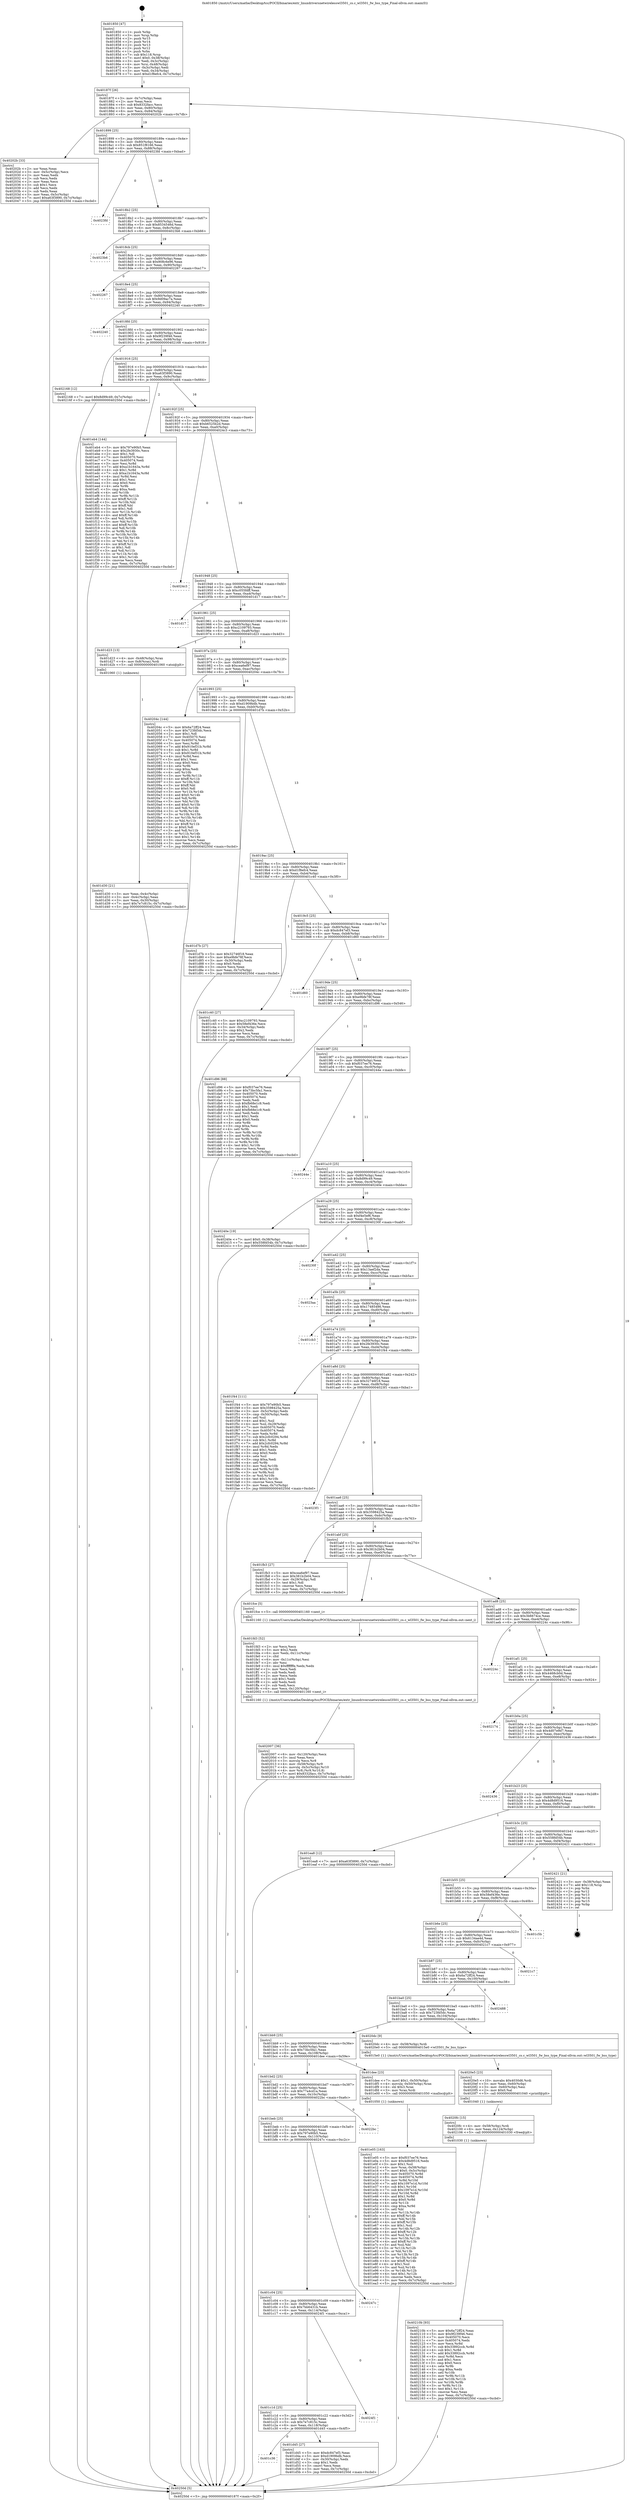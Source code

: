 digraph "0x401850" {
  label = "0x401850 (/mnt/c/Users/mathe/Desktop/tcc/POCII/binaries/extr_linuxdriversnetwirelesswl3501_cs.c_wl3501_fw_bss_type_Final-ollvm.out::main(0))"
  labelloc = "t"
  node[shape=record]

  Entry [label="",width=0.3,height=0.3,shape=circle,fillcolor=black,style=filled]
  "0x40187f" [label="{
     0x40187f [26]\l
     | [instrs]\l
     &nbsp;&nbsp;0x40187f \<+3\>: mov -0x7c(%rbp),%eax\l
     &nbsp;&nbsp;0x401882 \<+2\>: mov %eax,%ecx\l
     &nbsp;&nbsp;0x401884 \<+6\>: sub $0x8332facc,%ecx\l
     &nbsp;&nbsp;0x40188a \<+3\>: mov %eax,-0x80(%rbp)\l
     &nbsp;&nbsp;0x40188d \<+6\>: mov %ecx,-0x84(%rbp)\l
     &nbsp;&nbsp;0x401893 \<+6\>: je 000000000040202b \<main+0x7db\>\l
  }"]
  "0x40202b" [label="{
     0x40202b [33]\l
     | [instrs]\l
     &nbsp;&nbsp;0x40202b \<+2\>: xor %eax,%eax\l
     &nbsp;&nbsp;0x40202d \<+3\>: mov -0x5c(%rbp),%ecx\l
     &nbsp;&nbsp;0x402030 \<+2\>: mov %eax,%edx\l
     &nbsp;&nbsp;0x402032 \<+2\>: sub %ecx,%edx\l
     &nbsp;&nbsp;0x402034 \<+2\>: mov %eax,%ecx\l
     &nbsp;&nbsp;0x402036 \<+3\>: sub $0x1,%ecx\l
     &nbsp;&nbsp;0x402039 \<+2\>: add %ecx,%edx\l
     &nbsp;&nbsp;0x40203b \<+2\>: sub %edx,%eax\l
     &nbsp;&nbsp;0x40203d \<+3\>: mov %eax,-0x5c(%rbp)\l
     &nbsp;&nbsp;0x402040 \<+7\>: movl $0xa63f3890,-0x7c(%rbp)\l
     &nbsp;&nbsp;0x402047 \<+5\>: jmp 000000000040250d \<main+0xcbd\>\l
  }"]
  "0x401899" [label="{
     0x401899 [25]\l
     | [instrs]\l
     &nbsp;&nbsp;0x401899 \<+5\>: jmp 000000000040189e \<main+0x4e\>\l
     &nbsp;&nbsp;0x40189e \<+3\>: mov -0x80(%rbp),%eax\l
     &nbsp;&nbsp;0x4018a1 \<+5\>: sub $0x851f8166,%eax\l
     &nbsp;&nbsp;0x4018a6 \<+6\>: mov %eax,-0x88(%rbp)\l
     &nbsp;&nbsp;0x4018ac \<+6\>: je 00000000004023fd \<main+0xbad\>\l
  }"]
  Exit [label="",width=0.3,height=0.3,shape=circle,fillcolor=black,style=filled,peripheries=2]
  "0x4023fd" [label="{
     0x4023fd\l
  }", style=dashed]
  "0x4018b2" [label="{
     0x4018b2 [25]\l
     | [instrs]\l
     &nbsp;&nbsp;0x4018b2 \<+5\>: jmp 00000000004018b7 \<main+0x67\>\l
     &nbsp;&nbsp;0x4018b7 \<+3\>: mov -0x80(%rbp),%eax\l
     &nbsp;&nbsp;0x4018ba \<+5\>: sub $0x8534546d,%eax\l
     &nbsp;&nbsp;0x4018bf \<+6\>: mov %eax,-0x8c(%rbp)\l
     &nbsp;&nbsp;0x4018c5 \<+6\>: je 00000000004023b6 \<main+0xb66\>\l
  }"]
  "0x40210b" [label="{
     0x40210b [93]\l
     | [instrs]\l
     &nbsp;&nbsp;0x40210b \<+5\>: mov $0x6a72ff24,%eax\l
     &nbsp;&nbsp;0x402110 \<+5\>: mov $0x9f239f46,%esi\l
     &nbsp;&nbsp;0x402115 \<+7\>: mov 0x405070,%ecx\l
     &nbsp;&nbsp;0x40211c \<+7\>: mov 0x405074,%edx\l
     &nbsp;&nbsp;0x402123 \<+3\>: mov %ecx,%r8d\l
     &nbsp;&nbsp;0x402126 \<+7\>: sub $0x33892ccb,%r8d\l
     &nbsp;&nbsp;0x40212d \<+4\>: sub $0x1,%r8d\l
     &nbsp;&nbsp;0x402131 \<+7\>: add $0x33892ccb,%r8d\l
     &nbsp;&nbsp;0x402138 \<+4\>: imul %r8d,%ecx\l
     &nbsp;&nbsp;0x40213c \<+3\>: and $0x1,%ecx\l
     &nbsp;&nbsp;0x40213f \<+3\>: cmp $0x0,%ecx\l
     &nbsp;&nbsp;0x402142 \<+4\>: sete %r9b\l
     &nbsp;&nbsp;0x402146 \<+3\>: cmp $0xa,%edx\l
     &nbsp;&nbsp;0x402149 \<+4\>: setl %r10b\l
     &nbsp;&nbsp;0x40214d \<+3\>: mov %r9b,%r11b\l
     &nbsp;&nbsp;0x402150 \<+3\>: and %r10b,%r11b\l
     &nbsp;&nbsp;0x402153 \<+3\>: xor %r10b,%r9b\l
     &nbsp;&nbsp;0x402156 \<+3\>: or %r9b,%r11b\l
     &nbsp;&nbsp;0x402159 \<+4\>: test $0x1,%r11b\l
     &nbsp;&nbsp;0x40215d \<+3\>: cmovne %esi,%eax\l
     &nbsp;&nbsp;0x402160 \<+3\>: mov %eax,-0x7c(%rbp)\l
     &nbsp;&nbsp;0x402163 \<+5\>: jmp 000000000040250d \<main+0xcbd\>\l
  }"]
  "0x4023b6" [label="{
     0x4023b6\l
  }", style=dashed]
  "0x4018cb" [label="{
     0x4018cb [25]\l
     | [instrs]\l
     &nbsp;&nbsp;0x4018cb \<+5\>: jmp 00000000004018d0 \<main+0x80\>\l
     &nbsp;&nbsp;0x4018d0 \<+3\>: mov -0x80(%rbp),%eax\l
     &nbsp;&nbsp;0x4018d3 \<+5\>: sub $0x908c6e96,%eax\l
     &nbsp;&nbsp;0x4018d8 \<+6\>: mov %eax,-0x90(%rbp)\l
     &nbsp;&nbsp;0x4018de \<+6\>: je 0000000000402267 \<main+0xa17\>\l
  }"]
  "0x4020fc" [label="{
     0x4020fc [15]\l
     | [instrs]\l
     &nbsp;&nbsp;0x4020fc \<+4\>: mov -0x58(%rbp),%rdi\l
     &nbsp;&nbsp;0x402100 \<+6\>: mov %eax,-0x124(%rbp)\l
     &nbsp;&nbsp;0x402106 \<+5\>: call 0000000000401030 \<free@plt\>\l
     | [calls]\l
     &nbsp;&nbsp;0x401030 \{1\} (unknown)\l
  }"]
  "0x402267" [label="{
     0x402267\l
  }", style=dashed]
  "0x4018e4" [label="{
     0x4018e4 [25]\l
     | [instrs]\l
     &nbsp;&nbsp;0x4018e4 \<+5\>: jmp 00000000004018e9 \<main+0x99\>\l
     &nbsp;&nbsp;0x4018e9 \<+3\>: mov -0x80(%rbp),%eax\l
     &nbsp;&nbsp;0x4018ec \<+5\>: sub $0x9d09ac7a,%eax\l
     &nbsp;&nbsp;0x4018f1 \<+6\>: mov %eax,-0x94(%rbp)\l
     &nbsp;&nbsp;0x4018f7 \<+6\>: je 0000000000402240 \<main+0x9f0\>\l
  }"]
  "0x4020e5" [label="{
     0x4020e5 [23]\l
     | [instrs]\l
     &nbsp;&nbsp;0x4020e5 \<+10\>: movabs $0x4030d6,%rdi\l
     &nbsp;&nbsp;0x4020ef \<+3\>: mov %eax,-0x60(%rbp)\l
     &nbsp;&nbsp;0x4020f2 \<+3\>: mov -0x60(%rbp),%esi\l
     &nbsp;&nbsp;0x4020f5 \<+2\>: mov $0x0,%al\l
     &nbsp;&nbsp;0x4020f7 \<+5\>: call 0000000000401040 \<printf@plt\>\l
     | [calls]\l
     &nbsp;&nbsp;0x401040 \{1\} (unknown)\l
  }"]
  "0x402240" [label="{
     0x402240\l
  }", style=dashed]
  "0x4018fd" [label="{
     0x4018fd [25]\l
     | [instrs]\l
     &nbsp;&nbsp;0x4018fd \<+5\>: jmp 0000000000401902 \<main+0xb2\>\l
     &nbsp;&nbsp;0x401902 \<+3\>: mov -0x80(%rbp),%eax\l
     &nbsp;&nbsp;0x401905 \<+5\>: sub $0x9f239f46,%eax\l
     &nbsp;&nbsp;0x40190a \<+6\>: mov %eax,-0x98(%rbp)\l
     &nbsp;&nbsp;0x401910 \<+6\>: je 0000000000402168 \<main+0x918\>\l
  }"]
  "0x402007" [label="{
     0x402007 [36]\l
     | [instrs]\l
     &nbsp;&nbsp;0x402007 \<+6\>: mov -0x120(%rbp),%ecx\l
     &nbsp;&nbsp;0x40200d \<+3\>: imul %eax,%ecx\l
     &nbsp;&nbsp;0x402010 \<+3\>: movslq %ecx,%r8\l
     &nbsp;&nbsp;0x402013 \<+4\>: mov -0x58(%rbp),%r9\l
     &nbsp;&nbsp;0x402017 \<+4\>: movslq -0x5c(%rbp),%r10\l
     &nbsp;&nbsp;0x40201b \<+4\>: mov %r8,(%r9,%r10,8)\l
     &nbsp;&nbsp;0x40201f \<+7\>: movl $0x8332facc,-0x7c(%rbp)\l
     &nbsp;&nbsp;0x402026 \<+5\>: jmp 000000000040250d \<main+0xcbd\>\l
  }"]
  "0x402168" [label="{
     0x402168 [12]\l
     | [instrs]\l
     &nbsp;&nbsp;0x402168 \<+7\>: movl $0x8d99c49,-0x7c(%rbp)\l
     &nbsp;&nbsp;0x40216f \<+5\>: jmp 000000000040250d \<main+0xcbd\>\l
  }"]
  "0x401916" [label="{
     0x401916 [25]\l
     | [instrs]\l
     &nbsp;&nbsp;0x401916 \<+5\>: jmp 000000000040191b \<main+0xcb\>\l
     &nbsp;&nbsp;0x40191b \<+3\>: mov -0x80(%rbp),%eax\l
     &nbsp;&nbsp;0x40191e \<+5\>: sub $0xa63f3890,%eax\l
     &nbsp;&nbsp;0x401923 \<+6\>: mov %eax,-0x9c(%rbp)\l
     &nbsp;&nbsp;0x401929 \<+6\>: je 0000000000401eb4 \<main+0x664\>\l
  }"]
  "0x401fd3" [label="{
     0x401fd3 [52]\l
     | [instrs]\l
     &nbsp;&nbsp;0x401fd3 \<+2\>: xor %ecx,%ecx\l
     &nbsp;&nbsp;0x401fd5 \<+5\>: mov $0x2,%edx\l
     &nbsp;&nbsp;0x401fda \<+6\>: mov %edx,-0x11c(%rbp)\l
     &nbsp;&nbsp;0x401fe0 \<+1\>: cltd\l
     &nbsp;&nbsp;0x401fe1 \<+6\>: mov -0x11c(%rbp),%esi\l
     &nbsp;&nbsp;0x401fe7 \<+2\>: idiv %esi\l
     &nbsp;&nbsp;0x401fe9 \<+6\>: imul $0xfffffffe,%edx,%edx\l
     &nbsp;&nbsp;0x401fef \<+2\>: mov %ecx,%edi\l
     &nbsp;&nbsp;0x401ff1 \<+2\>: sub %edx,%edi\l
     &nbsp;&nbsp;0x401ff3 \<+2\>: mov %ecx,%edx\l
     &nbsp;&nbsp;0x401ff5 \<+3\>: sub $0x1,%edx\l
     &nbsp;&nbsp;0x401ff8 \<+2\>: add %edx,%edi\l
     &nbsp;&nbsp;0x401ffa \<+2\>: sub %edi,%ecx\l
     &nbsp;&nbsp;0x401ffc \<+6\>: mov %ecx,-0x120(%rbp)\l
     &nbsp;&nbsp;0x402002 \<+5\>: call 0000000000401160 \<next_i\>\l
     | [calls]\l
     &nbsp;&nbsp;0x401160 \{1\} (/mnt/c/Users/mathe/Desktop/tcc/POCII/binaries/extr_linuxdriversnetwirelesswl3501_cs.c_wl3501_fw_bss_type_Final-ollvm.out::next_i)\l
  }"]
  "0x401eb4" [label="{
     0x401eb4 [144]\l
     | [instrs]\l
     &nbsp;&nbsp;0x401eb4 \<+5\>: mov $0x797e90b5,%eax\l
     &nbsp;&nbsp;0x401eb9 \<+5\>: mov $0x2fe3930c,%ecx\l
     &nbsp;&nbsp;0x401ebe \<+2\>: mov $0x1,%dl\l
     &nbsp;&nbsp;0x401ec0 \<+7\>: mov 0x405070,%esi\l
     &nbsp;&nbsp;0x401ec7 \<+7\>: mov 0x405074,%edi\l
     &nbsp;&nbsp;0x401ece \<+3\>: mov %esi,%r8d\l
     &nbsp;&nbsp;0x401ed1 \<+7\>: add $0xa1b1643a,%r8d\l
     &nbsp;&nbsp;0x401ed8 \<+4\>: sub $0x1,%r8d\l
     &nbsp;&nbsp;0x401edc \<+7\>: sub $0xa1b1643a,%r8d\l
     &nbsp;&nbsp;0x401ee3 \<+4\>: imul %r8d,%esi\l
     &nbsp;&nbsp;0x401ee7 \<+3\>: and $0x1,%esi\l
     &nbsp;&nbsp;0x401eea \<+3\>: cmp $0x0,%esi\l
     &nbsp;&nbsp;0x401eed \<+4\>: sete %r9b\l
     &nbsp;&nbsp;0x401ef1 \<+3\>: cmp $0xa,%edi\l
     &nbsp;&nbsp;0x401ef4 \<+4\>: setl %r10b\l
     &nbsp;&nbsp;0x401ef8 \<+3\>: mov %r9b,%r11b\l
     &nbsp;&nbsp;0x401efb \<+4\>: xor $0xff,%r11b\l
     &nbsp;&nbsp;0x401eff \<+3\>: mov %r10b,%bl\l
     &nbsp;&nbsp;0x401f02 \<+3\>: xor $0xff,%bl\l
     &nbsp;&nbsp;0x401f05 \<+3\>: xor $0x1,%dl\l
     &nbsp;&nbsp;0x401f08 \<+3\>: mov %r11b,%r14b\l
     &nbsp;&nbsp;0x401f0b \<+4\>: and $0xff,%r14b\l
     &nbsp;&nbsp;0x401f0f \<+3\>: and %dl,%r9b\l
     &nbsp;&nbsp;0x401f12 \<+3\>: mov %bl,%r15b\l
     &nbsp;&nbsp;0x401f15 \<+4\>: and $0xff,%r15b\l
     &nbsp;&nbsp;0x401f19 \<+3\>: and %dl,%r10b\l
     &nbsp;&nbsp;0x401f1c \<+3\>: or %r9b,%r14b\l
     &nbsp;&nbsp;0x401f1f \<+3\>: or %r10b,%r15b\l
     &nbsp;&nbsp;0x401f22 \<+3\>: xor %r15b,%r14b\l
     &nbsp;&nbsp;0x401f25 \<+3\>: or %bl,%r11b\l
     &nbsp;&nbsp;0x401f28 \<+4\>: xor $0xff,%r11b\l
     &nbsp;&nbsp;0x401f2c \<+3\>: or $0x1,%dl\l
     &nbsp;&nbsp;0x401f2f \<+3\>: and %dl,%r11b\l
     &nbsp;&nbsp;0x401f32 \<+3\>: or %r11b,%r14b\l
     &nbsp;&nbsp;0x401f35 \<+4\>: test $0x1,%r14b\l
     &nbsp;&nbsp;0x401f39 \<+3\>: cmovne %ecx,%eax\l
     &nbsp;&nbsp;0x401f3c \<+3\>: mov %eax,-0x7c(%rbp)\l
     &nbsp;&nbsp;0x401f3f \<+5\>: jmp 000000000040250d \<main+0xcbd\>\l
  }"]
  "0x40192f" [label="{
     0x40192f [25]\l
     | [instrs]\l
     &nbsp;&nbsp;0x40192f \<+5\>: jmp 0000000000401934 \<main+0xe4\>\l
     &nbsp;&nbsp;0x401934 \<+3\>: mov -0x80(%rbp),%eax\l
     &nbsp;&nbsp;0x401937 \<+5\>: sub $0xb6525b2d,%eax\l
     &nbsp;&nbsp;0x40193c \<+6\>: mov %eax,-0xa0(%rbp)\l
     &nbsp;&nbsp;0x401942 \<+6\>: je 00000000004024c3 \<main+0xc73\>\l
  }"]
  "0x401e05" [label="{
     0x401e05 [163]\l
     | [instrs]\l
     &nbsp;&nbsp;0x401e05 \<+5\>: mov $0xf037ee76,%ecx\l
     &nbsp;&nbsp;0x401e0a \<+5\>: mov $0x4d8d9516,%edx\l
     &nbsp;&nbsp;0x401e0f \<+3\>: mov $0x1,%sil\l
     &nbsp;&nbsp;0x401e12 \<+4\>: mov %rax,-0x58(%rbp)\l
     &nbsp;&nbsp;0x401e16 \<+7\>: movl $0x0,-0x5c(%rbp)\l
     &nbsp;&nbsp;0x401e1d \<+8\>: mov 0x405070,%r8d\l
     &nbsp;&nbsp;0x401e25 \<+8\>: mov 0x405074,%r9d\l
     &nbsp;&nbsp;0x401e2d \<+3\>: mov %r8d,%r10d\l
     &nbsp;&nbsp;0x401e30 \<+7\>: add $0x1097e1d,%r10d\l
     &nbsp;&nbsp;0x401e37 \<+4\>: sub $0x1,%r10d\l
     &nbsp;&nbsp;0x401e3b \<+7\>: sub $0x1097e1d,%r10d\l
     &nbsp;&nbsp;0x401e42 \<+4\>: imul %r10d,%r8d\l
     &nbsp;&nbsp;0x401e46 \<+4\>: and $0x1,%r8d\l
     &nbsp;&nbsp;0x401e4a \<+4\>: cmp $0x0,%r8d\l
     &nbsp;&nbsp;0x401e4e \<+4\>: sete %r11b\l
     &nbsp;&nbsp;0x401e52 \<+4\>: cmp $0xa,%r9d\l
     &nbsp;&nbsp;0x401e56 \<+3\>: setl %bl\l
     &nbsp;&nbsp;0x401e59 \<+3\>: mov %r11b,%r14b\l
     &nbsp;&nbsp;0x401e5c \<+4\>: xor $0xff,%r14b\l
     &nbsp;&nbsp;0x401e60 \<+3\>: mov %bl,%r15b\l
     &nbsp;&nbsp;0x401e63 \<+4\>: xor $0xff,%r15b\l
     &nbsp;&nbsp;0x401e67 \<+4\>: xor $0x1,%sil\l
     &nbsp;&nbsp;0x401e6b \<+3\>: mov %r14b,%r12b\l
     &nbsp;&nbsp;0x401e6e \<+4\>: and $0xff,%r12b\l
     &nbsp;&nbsp;0x401e72 \<+3\>: and %sil,%r11b\l
     &nbsp;&nbsp;0x401e75 \<+3\>: mov %r15b,%r13b\l
     &nbsp;&nbsp;0x401e78 \<+4\>: and $0xff,%r13b\l
     &nbsp;&nbsp;0x401e7c \<+3\>: and %sil,%bl\l
     &nbsp;&nbsp;0x401e7f \<+3\>: or %r11b,%r12b\l
     &nbsp;&nbsp;0x401e82 \<+3\>: or %bl,%r13b\l
     &nbsp;&nbsp;0x401e85 \<+3\>: xor %r13b,%r12b\l
     &nbsp;&nbsp;0x401e88 \<+3\>: or %r15b,%r14b\l
     &nbsp;&nbsp;0x401e8b \<+4\>: xor $0xff,%r14b\l
     &nbsp;&nbsp;0x401e8f \<+4\>: or $0x1,%sil\l
     &nbsp;&nbsp;0x401e93 \<+3\>: and %sil,%r14b\l
     &nbsp;&nbsp;0x401e96 \<+3\>: or %r14b,%r12b\l
     &nbsp;&nbsp;0x401e99 \<+4\>: test $0x1,%r12b\l
     &nbsp;&nbsp;0x401e9d \<+3\>: cmovne %edx,%ecx\l
     &nbsp;&nbsp;0x401ea0 \<+3\>: mov %ecx,-0x7c(%rbp)\l
     &nbsp;&nbsp;0x401ea3 \<+5\>: jmp 000000000040250d \<main+0xcbd\>\l
  }"]
  "0x4024c3" [label="{
     0x4024c3\l
  }", style=dashed]
  "0x401948" [label="{
     0x401948 [25]\l
     | [instrs]\l
     &nbsp;&nbsp;0x401948 \<+5\>: jmp 000000000040194d \<main+0xfd\>\l
     &nbsp;&nbsp;0x40194d \<+3\>: mov -0x80(%rbp),%eax\l
     &nbsp;&nbsp;0x401950 \<+5\>: sub $0xc055fdff,%eax\l
     &nbsp;&nbsp;0x401955 \<+6\>: mov %eax,-0xa4(%rbp)\l
     &nbsp;&nbsp;0x40195b \<+6\>: je 0000000000401d17 \<main+0x4c7\>\l
  }"]
  "0x401c36" [label="{
     0x401c36\l
  }", style=dashed]
  "0x401d17" [label="{
     0x401d17\l
  }", style=dashed]
  "0x401961" [label="{
     0x401961 [25]\l
     | [instrs]\l
     &nbsp;&nbsp;0x401961 \<+5\>: jmp 0000000000401966 \<main+0x116\>\l
     &nbsp;&nbsp;0x401966 \<+3\>: mov -0x80(%rbp),%eax\l
     &nbsp;&nbsp;0x401969 \<+5\>: sub $0xc2109793,%eax\l
     &nbsp;&nbsp;0x40196e \<+6\>: mov %eax,-0xa8(%rbp)\l
     &nbsp;&nbsp;0x401974 \<+6\>: je 0000000000401d23 \<main+0x4d3\>\l
  }"]
  "0x401d45" [label="{
     0x401d45 [27]\l
     | [instrs]\l
     &nbsp;&nbsp;0x401d45 \<+5\>: mov $0xdc847ef3,%eax\l
     &nbsp;&nbsp;0x401d4a \<+5\>: mov $0xd1909bdb,%ecx\l
     &nbsp;&nbsp;0x401d4f \<+3\>: mov -0x30(%rbp),%edx\l
     &nbsp;&nbsp;0x401d52 \<+3\>: cmp $0x1,%edx\l
     &nbsp;&nbsp;0x401d55 \<+3\>: cmovl %ecx,%eax\l
     &nbsp;&nbsp;0x401d58 \<+3\>: mov %eax,-0x7c(%rbp)\l
     &nbsp;&nbsp;0x401d5b \<+5\>: jmp 000000000040250d \<main+0xcbd\>\l
  }"]
  "0x401d23" [label="{
     0x401d23 [13]\l
     | [instrs]\l
     &nbsp;&nbsp;0x401d23 \<+4\>: mov -0x48(%rbp),%rax\l
     &nbsp;&nbsp;0x401d27 \<+4\>: mov 0x8(%rax),%rdi\l
     &nbsp;&nbsp;0x401d2b \<+5\>: call 0000000000401060 \<atoi@plt\>\l
     | [calls]\l
     &nbsp;&nbsp;0x401060 \{1\} (unknown)\l
  }"]
  "0x40197a" [label="{
     0x40197a [25]\l
     | [instrs]\l
     &nbsp;&nbsp;0x40197a \<+5\>: jmp 000000000040197f \<main+0x12f\>\l
     &nbsp;&nbsp;0x40197f \<+3\>: mov -0x80(%rbp),%eax\l
     &nbsp;&nbsp;0x401982 \<+5\>: sub $0xcea6ef97,%eax\l
     &nbsp;&nbsp;0x401987 \<+6\>: mov %eax,-0xac(%rbp)\l
     &nbsp;&nbsp;0x40198d \<+6\>: je 000000000040204c \<main+0x7fc\>\l
  }"]
  "0x401c1d" [label="{
     0x401c1d [25]\l
     | [instrs]\l
     &nbsp;&nbsp;0x401c1d \<+5\>: jmp 0000000000401c22 \<main+0x3d2\>\l
     &nbsp;&nbsp;0x401c22 \<+3\>: mov -0x80(%rbp),%eax\l
     &nbsp;&nbsp;0x401c25 \<+5\>: sub $0x7e7c815c,%eax\l
     &nbsp;&nbsp;0x401c2a \<+6\>: mov %eax,-0x118(%rbp)\l
     &nbsp;&nbsp;0x401c30 \<+6\>: je 0000000000401d45 \<main+0x4f5\>\l
  }"]
  "0x40204c" [label="{
     0x40204c [144]\l
     | [instrs]\l
     &nbsp;&nbsp;0x40204c \<+5\>: mov $0x6a72ff24,%eax\l
     &nbsp;&nbsp;0x402051 \<+5\>: mov $0x723fd5dc,%ecx\l
     &nbsp;&nbsp;0x402056 \<+2\>: mov $0x1,%dl\l
     &nbsp;&nbsp;0x402058 \<+7\>: mov 0x405070,%esi\l
     &nbsp;&nbsp;0x40205f \<+7\>: mov 0x405074,%edi\l
     &nbsp;&nbsp;0x402066 \<+3\>: mov %esi,%r8d\l
     &nbsp;&nbsp;0x402069 \<+7\>: add $0x910ef31b,%r8d\l
     &nbsp;&nbsp;0x402070 \<+4\>: sub $0x1,%r8d\l
     &nbsp;&nbsp;0x402074 \<+7\>: sub $0x910ef31b,%r8d\l
     &nbsp;&nbsp;0x40207b \<+4\>: imul %r8d,%esi\l
     &nbsp;&nbsp;0x40207f \<+3\>: and $0x1,%esi\l
     &nbsp;&nbsp;0x402082 \<+3\>: cmp $0x0,%esi\l
     &nbsp;&nbsp;0x402085 \<+4\>: sete %r9b\l
     &nbsp;&nbsp;0x402089 \<+3\>: cmp $0xa,%edi\l
     &nbsp;&nbsp;0x40208c \<+4\>: setl %r10b\l
     &nbsp;&nbsp;0x402090 \<+3\>: mov %r9b,%r11b\l
     &nbsp;&nbsp;0x402093 \<+4\>: xor $0xff,%r11b\l
     &nbsp;&nbsp;0x402097 \<+3\>: mov %r10b,%bl\l
     &nbsp;&nbsp;0x40209a \<+3\>: xor $0xff,%bl\l
     &nbsp;&nbsp;0x40209d \<+3\>: xor $0x0,%dl\l
     &nbsp;&nbsp;0x4020a0 \<+3\>: mov %r11b,%r14b\l
     &nbsp;&nbsp;0x4020a3 \<+4\>: and $0x0,%r14b\l
     &nbsp;&nbsp;0x4020a7 \<+3\>: and %dl,%r9b\l
     &nbsp;&nbsp;0x4020aa \<+3\>: mov %bl,%r15b\l
     &nbsp;&nbsp;0x4020ad \<+4\>: and $0x0,%r15b\l
     &nbsp;&nbsp;0x4020b1 \<+3\>: and %dl,%r10b\l
     &nbsp;&nbsp;0x4020b4 \<+3\>: or %r9b,%r14b\l
     &nbsp;&nbsp;0x4020b7 \<+3\>: or %r10b,%r15b\l
     &nbsp;&nbsp;0x4020ba \<+3\>: xor %r15b,%r14b\l
     &nbsp;&nbsp;0x4020bd \<+3\>: or %bl,%r11b\l
     &nbsp;&nbsp;0x4020c0 \<+4\>: xor $0xff,%r11b\l
     &nbsp;&nbsp;0x4020c4 \<+3\>: or $0x0,%dl\l
     &nbsp;&nbsp;0x4020c7 \<+3\>: and %dl,%r11b\l
     &nbsp;&nbsp;0x4020ca \<+3\>: or %r11b,%r14b\l
     &nbsp;&nbsp;0x4020cd \<+4\>: test $0x1,%r14b\l
     &nbsp;&nbsp;0x4020d1 \<+3\>: cmovne %ecx,%eax\l
     &nbsp;&nbsp;0x4020d4 \<+3\>: mov %eax,-0x7c(%rbp)\l
     &nbsp;&nbsp;0x4020d7 \<+5\>: jmp 000000000040250d \<main+0xcbd\>\l
  }"]
  "0x401993" [label="{
     0x401993 [25]\l
     | [instrs]\l
     &nbsp;&nbsp;0x401993 \<+5\>: jmp 0000000000401998 \<main+0x148\>\l
     &nbsp;&nbsp;0x401998 \<+3\>: mov -0x80(%rbp),%eax\l
     &nbsp;&nbsp;0x40199b \<+5\>: sub $0xd1909bdb,%eax\l
     &nbsp;&nbsp;0x4019a0 \<+6\>: mov %eax,-0xb0(%rbp)\l
     &nbsp;&nbsp;0x4019a6 \<+6\>: je 0000000000401d7b \<main+0x52b\>\l
  }"]
  "0x4024f1" [label="{
     0x4024f1\l
  }", style=dashed]
  "0x401d7b" [label="{
     0x401d7b [27]\l
     | [instrs]\l
     &nbsp;&nbsp;0x401d7b \<+5\>: mov $0x32746f18,%eax\l
     &nbsp;&nbsp;0x401d80 \<+5\>: mov $0xe9bfe78f,%ecx\l
     &nbsp;&nbsp;0x401d85 \<+3\>: mov -0x30(%rbp),%edx\l
     &nbsp;&nbsp;0x401d88 \<+3\>: cmp $0x0,%edx\l
     &nbsp;&nbsp;0x401d8b \<+3\>: cmove %ecx,%eax\l
     &nbsp;&nbsp;0x401d8e \<+3\>: mov %eax,-0x7c(%rbp)\l
     &nbsp;&nbsp;0x401d91 \<+5\>: jmp 000000000040250d \<main+0xcbd\>\l
  }"]
  "0x4019ac" [label="{
     0x4019ac [25]\l
     | [instrs]\l
     &nbsp;&nbsp;0x4019ac \<+5\>: jmp 00000000004019b1 \<main+0x161\>\l
     &nbsp;&nbsp;0x4019b1 \<+3\>: mov -0x80(%rbp),%eax\l
     &nbsp;&nbsp;0x4019b4 \<+5\>: sub $0xd1f8efc4,%eax\l
     &nbsp;&nbsp;0x4019b9 \<+6\>: mov %eax,-0xb4(%rbp)\l
     &nbsp;&nbsp;0x4019bf \<+6\>: je 0000000000401c40 \<main+0x3f0\>\l
  }"]
  "0x401c04" [label="{
     0x401c04 [25]\l
     | [instrs]\l
     &nbsp;&nbsp;0x401c04 \<+5\>: jmp 0000000000401c09 \<main+0x3b9\>\l
     &nbsp;&nbsp;0x401c09 \<+3\>: mov -0x80(%rbp),%eax\l
     &nbsp;&nbsp;0x401c0c \<+5\>: sub $0x7bb6431b,%eax\l
     &nbsp;&nbsp;0x401c11 \<+6\>: mov %eax,-0x114(%rbp)\l
     &nbsp;&nbsp;0x401c17 \<+6\>: je 00000000004024f1 \<main+0xca1\>\l
  }"]
  "0x401c40" [label="{
     0x401c40 [27]\l
     | [instrs]\l
     &nbsp;&nbsp;0x401c40 \<+5\>: mov $0xc2109793,%eax\l
     &nbsp;&nbsp;0x401c45 \<+5\>: mov $0x58ef436e,%ecx\l
     &nbsp;&nbsp;0x401c4a \<+3\>: mov -0x34(%rbp),%edx\l
     &nbsp;&nbsp;0x401c4d \<+3\>: cmp $0x2,%edx\l
     &nbsp;&nbsp;0x401c50 \<+3\>: cmovne %ecx,%eax\l
     &nbsp;&nbsp;0x401c53 \<+3\>: mov %eax,-0x7c(%rbp)\l
     &nbsp;&nbsp;0x401c56 \<+5\>: jmp 000000000040250d \<main+0xcbd\>\l
  }"]
  "0x4019c5" [label="{
     0x4019c5 [25]\l
     | [instrs]\l
     &nbsp;&nbsp;0x4019c5 \<+5\>: jmp 00000000004019ca \<main+0x17a\>\l
     &nbsp;&nbsp;0x4019ca \<+3\>: mov -0x80(%rbp),%eax\l
     &nbsp;&nbsp;0x4019cd \<+5\>: sub $0xdc847ef3,%eax\l
     &nbsp;&nbsp;0x4019d2 \<+6\>: mov %eax,-0xb8(%rbp)\l
     &nbsp;&nbsp;0x4019d8 \<+6\>: je 0000000000401d60 \<main+0x510\>\l
  }"]
  "0x40250d" [label="{
     0x40250d [5]\l
     | [instrs]\l
     &nbsp;&nbsp;0x40250d \<+5\>: jmp 000000000040187f \<main+0x2f\>\l
  }"]
  "0x401850" [label="{
     0x401850 [47]\l
     | [instrs]\l
     &nbsp;&nbsp;0x401850 \<+1\>: push %rbp\l
     &nbsp;&nbsp;0x401851 \<+3\>: mov %rsp,%rbp\l
     &nbsp;&nbsp;0x401854 \<+2\>: push %r15\l
     &nbsp;&nbsp;0x401856 \<+2\>: push %r14\l
     &nbsp;&nbsp;0x401858 \<+2\>: push %r13\l
     &nbsp;&nbsp;0x40185a \<+2\>: push %r12\l
     &nbsp;&nbsp;0x40185c \<+1\>: push %rbx\l
     &nbsp;&nbsp;0x40185d \<+7\>: sub $0x118,%rsp\l
     &nbsp;&nbsp;0x401864 \<+7\>: movl $0x0,-0x38(%rbp)\l
     &nbsp;&nbsp;0x40186b \<+3\>: mov %edi,-0x3c(%rbp)\l
     &nbsp;&nbsp;0x40186e \<+4\>: mov %rsi,-0x48(%rbp)\l
     &nbsp;&nbsp;0x401872 \<+3\>: mov -0x3c(%rbp),%edi\l
     &nbsp;&nbsp;0x401875 \<+3\>: mov %edi,-0x34(%rbp)\l
     &nbsp;&nbsp;0x401878 \<+7\>: movl $0xd1f8efc4,-0x7c(%rbp)\l
  }"]
  "0x401d30" [label="{
     0x401d30 [21]\l
     | [instrs]\l
     &nbsp;&nbsp;0x401d30 \<+3\>: mov %eax,-0x4c(%rbp)\l
     &nbsp;&nbsp;0x401d33 \<+3\>: mov -0x4c(%rbp),%eax\l
     &nbsp;&nbsp;0x401d36 \<+3\>: mov %eax,-0x30(%rbp)\l
     &nbsp;&nbsp;0x401d39 \<+7\>: movl $0x7e7c815c,-0x7c(%rbp)\l
     &nbsp;&nbsp;0x401d40 \<+5\>: jmp 000000000040250d \<main+0xcbd\>\l
  }"]
  "0x40247c" [label="{
     0x40247c\l
  }", style=dashed]
  "0x401d60" [label="{
     0x401d60\l
  }", style=dashed]
  "0x4019de" [label="{
     0x4019de [25]\l
     | [instrs]\l
     &nbsp;&nbsp;0x4019de \<+5\>: jmp 00000000004019e3 \<main+0x193\>\l
     &nbsp;&nbsp;0x4019e3 \<+3\>: mov -0x80(%rbp),%eax\l
     &nbsp;&nbsp;0x4019e6 \<+5\>: sub $0xe9bfe78f,%eax\l
     &nbsp;&nbsp;0x4019eb \<+6\>: mov %eax,-0xbc(%rbp)\l
     &nbsp;&nbsp;0x4019f1 \<+6\>: je 0000000000401d96 \<main+0x546\>\l
  }"]
  "0x401beb" [label="{
     0x401beb [25]\l
     | [instrs]\l
     &nbsp;&nbsp;0x401beb \<+5\>: jmp 0000000000401bf0 \<main+0x3a0\>\l
     &nbsp;&nbsp;0x401bf0 \<+3\>: mov -0x80(%rbp),%eax\l
     &nbsp;&nbsp;0x401bf3 \<+5\>: sub $0x797e90b5,%eax\l
     &nbsp;&nbsp;0x401bf8 \<+6\>: mov %eax,-0x110(%rbp)\l
     &nbsp;&nbsp;0x401bfe \<+6\>: je 000000000040247c \<main+0xc2c\>\l
  }"]
  "0x401d96" [label="{
     0x401d96 [88]\l
     | [instrs]\l
     &nbsp;&nbsp;0x401d96 \<+5\>: mov $0xf037ee76,%eax\l
     &nbsp;&nbsp;0x401d9b \<+5\>: mov $0x73bc5fa1,%ecx\l
     &nbsp;&nbsp;0x401da0 \<+7\>: mov 0x405070,%edx\l
     &nbsp;&nbsp;0x401da7 \<+7\>: mov 0x405074,%esi\l
     &nbsp;&nbsp;0x401dae \<+2\>: mov %edx,%edi\l
     &nbsp;&nbsp;0x401db0 \<+6\>: sub $0xfb68e1c9,%edi\l
     &nbsp;&nbsp;0x401db6 \<+3\>: sub $0x1,%edi\l
     &nbsp;&nbsp;0x401db9 \<+6\>: add $0xfb68e1c9,%edi\l
     &nbsp;&nbsp;0x401dbf \<+3\>: imul %edi,%edx\l
     &nbsp;&nbsp;0x401dc2 \<+3\>: and $0x1,%edx\l
     &nbsp;&nbsp;0x401dc5 \<+3\>: cmp $0x0,%edx\l
     &nbsp;&nbsp;0x401dc8 \<+4\>: sete %r8b\l
     &nbsp;&nbsp;0x401dcc \<+3\>: cmp $0xa,%esi\l
     &nbsp;&nbsp;0x401dcf \<+4\>: setl %r9b\l
     &nbsp;&nbsp;0x401dd3 \<+3\>: mov %r8b,%r10b\l
     &nbsp;&nbsp;0x401dd6 \<+3\>: and %r9b,%r10b\l
     &nbsp;&nbsp;0x401dd9 \<+3\>: xor %r9b,%r8b\l
     &nbsp;&nbsp;0x401ddc \<+3\>: or %r8b,%r10b\l
     &nbsp;&nbsp;0x401ddf \<+4\>: test $0x1,%r10b\l
     &nbsp;&nbsp;0x401de3 \<+3\>: cmovne %ecx,%eax\l
     &nbsp;&nbsp;0x401de6 \<+3\>: mov %eax,-0x7c(%rbp)\l
     &nbsp;&nbsp;0x401de9 \<+5\>: jmp 000000000040250d \<main+0xcbd\>\l
  }"]
  "0x4019f7" [label="{
     0x4019f7 [25]\l
     | [instrs]\l
     &nbsp;&nbsp;0x4019f7 \<+5\>: jmp 00000000004019fc \<main+0x1ac\>\l
     &nbsp;&nbsp;0x4019fc \<+3\>: mov -0x80(%rbp),%eax\l
     &nbsp;&nbsp;0x4019ff \<+5\>: sub $0xf037ee76,%eax\l
     &nbsp;&nbsp;0x401a04 \<+6\>: mov %eax,-0xc0(%rbp)\l
     &nbsp;&nbsp;0x401a0a \<+6\>: je 000000000040244e \<main+0xbfe\>\l
  }"]
  "0x4022bc" [label="{
     0x4022bc\l
  }", style=dashed]
  "0x40244e" [label="{
     0x40244e\l
  }", style=dashed]
  "0x401a10" [label="{
     0x401a10 [25]\l
     | [instrs]\l
     &nbsp;&nbsp;0x401a10 \<+5\>: jmp 0000000000401a15 \<main+0x1c5\>\l
     &nbsp;&nbsp;0x401a15 \<+3\>: mov -0x80(%rbp),%eax\l
     &nbsp;&nbsp;0x401a18 \<+5\>: sub $0x8d99c49,%eax\l
     &nbsp;&nbsp;0x401a1d \<+6\>: mov %eax,-0xc4(%rbp)\l
     &nbsp;&nbsp;0x401a23 \<+6\>: je 000000000040240e \<main+0xbbe\>\l
  }"]
  "0x401bd2" [label="{
     0x401bd2 [25]\l
     | [instrs]\l
     &nbsp;&nbsp;0x401bd2 \<+5\>: jmp 0000000000401bd7 \<main+0x387\>\l
     &nbsp;&nbsp;0x401bd7 \<+3\>: mov -0x80(%rbp),%eax\l
     &nbsp;&nbsp;0x401bda \<+5\>: sub $0x77a4cd1a,%eax\l
     &nbsp;&nbsp;0x401bdf \<+6\>: mov %eax,-0x10c(%rbp)\l
     &nbsp;&nbsp;0x401be5 \<+6\>: je 00000000004022bc \<main+0xa6c\>\l
  }"]
  "0x40240e" [label="{
     0x40240e [19]\l
     | [instrs]\l
     &nbsp;&nbsp;0x40240e \<+7\>: movl $0x0,-0x38(%rbp)\l
     &nbsp;&nbsp;0x402415 \<+7\>: movl $0x558fd54b,-0x7c(%rbp)\l
     &nbsp;&nbsp;0x40241c \<+5\>: jmp 000000000040250d \<main+0xcbd\>\l
  }"]
  "0x401a29" [label="{
     0x401a29 [25]\l
     | [instrs]\l
     &nbsp;&nbsp;0x401a29 \<+5\>: jmp 0000000000401a2e \<main+0x1de\>\l
     &nbsp;&nbsp;0x401a2e \<+3\>: mov -0x80(%rbp),%eax\l
     &nbsp;&nbsp;0x401a31 \<+5\>: sub $0xf4e5ef6,%eax\l
     &nbsp;&nbsp;0x401a36 \<+6\>: mov %eax,-0xc8(%rbp)\l
     &nbsp;&nbsp;0x401a3c \<+6\>: je 000000000040230f \<main+0xabf\>\l
  }"]
  "0x401dee" [label="{
     0x401dee [23]\l
     | [instrs]\l
     &nbsp;&nbsp;0x401dee \<+7\>: movl $0x1,-0x50(%rbp)\l
     &nbsp;&nbsp;0x401df5 \<+4\>: movslq -0x50(%rbp),%rax\l
     &nbsp;&nbsp;0x401df9 \<+4\>: shl $0x3,%rax\l
     &nbsp;&nbsp;0x401dfd \<+3\>: mov %rax,%rdi\l
     &nbsp;&nbsp;0x401e00 \<+5\>: call 0000000000401050 \<malloc@plt\>\l
     | [calls]\l
     &nbsp;&nbsp;0x401050 \{1\} (unknown)\l
  }"]
  "0x40230f" [label="{
     0x40230f\l
  }", style=dashed]
  "0x401a42" [label="{
     0x401a42 [25]\l
     | [instrs]\l
     &nbsp;&nbsp;0x401a42 \<+5\>: jmp 0000000000401a47 \<main+0x1f7\>\l
     &nbsp;&nbsp;0x401a47 \<+3\>: mov -0x80(%rbp),%eax\l
     &nbsp;&nbsp;0x401a4a \<+5\>: sub $0x13aef2da,%eax\l
     &nbsp;&nbsp;0x401a4f \<+6\>: mov %eax,-0xcc(%rbp)\l
     &nbsp;&nbsp;0x401a55 \<+6\>: je 00000000004023aa \<main+0xb5a\>\l
  }"]
  "0x401bb9" [label="{
     0x401bb9 [25]\l
     | [instrs]\l
     &nbsp;&nbsp;0x401bb9 \<+5\>: jmp 0000000000401bbe \<main+0x36e\>\l
     &nbsp;&nbsp;0x401bbe \<+3\>: mov -0x80(%rbp),%eax\l
     &nbsp;&nbsp;0x401bc1 \<+5\>: sub $0x73bc5fa1,%eax\l
     &nbsp;&nbsp;0x401bc6 \<+6\>: mov %eax,-0x108(%rbp)\l
     &nbsp;&nbsp;0x401bcc \<+6\>: je 0000000000401dee \<main+0x59e\>\l
  }"]
  "0x4023aa" [label="{
     0x4023aa\l
  }", style=dashed]
  "0x401a5b" [label="{
     0x401a5b [25]\l
     | [instrs]\l
     &nbsp;&nbsp;0x401a5b \<+5\>: jmp 0000000000401a60 \<main+0x210\>\l
     &nbsp;&nbsp;0x401a60 \<+3\>: mov -0x80(%rbp),%eax\l
     &nbsp;&nbsp;0x401a63 \<+5\>: sub $0x17485486,%eax\l
     &nbsp;&nbsp;0x401a68 \<+6\>: mov %eax,-0xd0(%rbp)\l
     &nbsp;&nbsp;0x401a6e \<+6\>: je 0000000000401cb3 \<main+0x463\>\l
  }"]
  "0x4020dc" [label="{
     0x4020dc [9]\l
     | [instrs]\l
     &nbsp;&nbsp;0x4020dc \<+4\>: mov -0x58(%rbp),%rdi\l
     &nbsp;&nbsp;0x4020e0 \<+5\>: call 00000000004015e0 \<wl3501_fw_bss_type\>\l
     | [calls]\l
     &nbsp;&nbsp;0x4015e0 \{1\} (/mnt/c/Users/mathe/Desktop/tcc/POCII/binaries/extr_linuxdriversnetwirelesswl3501_cs.c_wl3501_fw_bss_type_Final-ollvm.out::wl3501_fw_bss_type)\l
  }"]
  "0x401cb3" [label="{
     0x401cb3\l
  }", style=dashed]
  "0x401a74" [label="{
     0x401a74 [25]\l
     | [instrs]\l
     &nbsp;&nbsp;0x401a74 \<+5\>: jmp 0000000000401a79 \<main+0x229\>\l
     &nbsp;&nbsp;0x401a79 \<+3\>: mov -0x80(%rbp),%eax\l
     &nbsp;&nbsp;0x401a7c \<+5\>: sub $0x2fe3930c,%eax\l
     &nbsp;&nbsp;0x401a81 \<+6\>: mov %eax,-0xd4(%rbp)\l
     &nbsp;&nbsp;0x401a87 \<+6\>: je 0000000000401f44 \<main+0x6f4\>\l
  }"]
  "0x401ba0" [label="{
     0x401ba0 [25]\l
     | [instrs]\l
     &nbsp;&nbsp;0x401ba0 \<+5\>: jmp 0000000000401ba5 \<main+0x355\>\l
     &nbsp;&nbsp;0x401ba5 \<+3\>: mov -0x80(%rbp),%eax\l
     &nbsp;&nbsp;0x401ba8 \<+5\>: sub $0x723fd5dc,%eax\l
     &nbsp;&nbsp;0x401bad \<+6\>: mov %eax,-0x104(%rbp)\l
     &nbsp;&nbsp;0x401bb3 \<+6\>: je 00000000004020dc \<main+0x88c\>\l
  }"]
  "0x401f44" [label="{
     0x401f44 [111]\l
     | [instrs]\l
     &nbsp;&nbsp;0x401f44 \<+5\>: mov $0x797e90b5,%eax\l
     &nbsp;&nbsp;0x401f49 \<+5\>: mov $0x3598425a,%ecx\l
     &nbsp;&nbsp;0x401f4e \<+3\>: mov -0x5c(%rbp),%edx\l
     &nbsp;&nbsp;0x401f51 \<+3\>: cmp -0x50(%rbp),%edx\l
     &nbsp;&nbsp;0x401f54 \<+4\>: setl %sil\l
     &nbsp;&nbsp;0x401f58 \<+4\>: and $0x1,%sil\l
     &nbsp;&nbsp;0x401f5c \<+4\>: mov %sil,-0x29(%rbp)\l
     &nbsp;&nbsp;0x401f60 \<+7\>: mov 0x405070,%edx\l
     &nbsp;&nbsp;0x401f67 \<+7\>: mov 0x405074,%edi\l
     &nbsp;&nbsp;0x401f6e \<+3\>: mov %edx,%r8d\l
     &nbsp;&nbsp;0x401f71 \<+7\>: sub $0x2cfc0294,%r8d\l
     &nbsp;&nbsp;0x401f78 \<+4\>: sub $0x1,%r8d\l
     &nbsp;&nbsp;0x401f7c \<+7\>: add $0x2cfc0294,%r8d\l
     &nbsp;&nbsp;0x401f83 \<+4\>: imul %r8d,%edx\l
     &nbsp;&nbsp;0x401f87 \<+3\>: and $0x1,%edx\l
     &nbsp;&nbsp;0x401f8a \<+3\>: cmp $0x0,%edx\l
     &nbsp;&nbsp;0x401f8d \<+4\>: sete %sil\l
     &nbsp;&nbsp;0x401f91 \<+3\>: cmp $0xa,%edi\l
     &nbsp;&nbsp;0x401f94 \<+4\>: setl %r9b\l
     &nbsp;&nbsp;0x401f98 \<+3\>: mov %sil,%r10b\l
     &nbsp;&nbsp;0x401f9b \<+3\>: and %r9b,%r10b\l
     &nbsp;&nbsp;0x401f9e \<+3\>: xor %r9b,%sil\l
     &nbsp;&nbsp;0x401fa1 \<+3\>: or %sil,%r10b\l
     &nbsp;&nbsp;0x401fa4 \<+4\>: test $0x1,%r10b\l
     &nbsp;&nbsp;0x401fa8 \<+3\>: cmovne %ecx,%eax\l
     &nbsp;&nbsp;0x401fab \<+3\>: mov %eax,-0x7c(%rbp)\l
     &nbsp;&nbsp;0x401fae \<+5\>: jmp 000000000040250d \<main+0xcbd\>\l
  }"]
  "0x401a8d" [label="{
     0x401a8d [25]\l
     | [instrs]\l
     &nbsp;&nbsp;0x401a8d \<+5\>: jmp 0000000000401a92 \<main+0x242\>\l
     &nbsp;&nbsp;0x401a92 \<+3\>: mov -0x80(%rbp),%eax\l
     &nbsp;&nbsp;0x401a95 \<+5\>: sub $0x32746f18,%eax\l
     &nbsp;&nbsp;0x401a9a \<+6\>: mov %eax,-0xd8(%rbp)\l
     &nbsp;&nbsp;0x401aa0 \<+6\>: je 00000000004023f1 \<main+0xba1\>\l
  }"]
  "0x402488" [label="{
     0x402488\l
  }", style=dashed]
  "0x4023f1" [label="{
     0x4023f1\l
  }", style=dashed]
  "0x401aa6" [label="{
     0x401aa6 [25]\l
     | [instrs]\l
     &nbsp;&nbsp;0x401aa6 \<+5\>: jmp 0000000000401aab \<main+0x25b\>\l
     &nbsp;&nbsp;0x401aab \<+3\>: mov -0x80(%rbp),%eax\l
     &nbsp;&nbsp;0x401aae \<+5\>: sub $0x3598425a,%eax\l
     &nbsp;&nbsp;0x401ab3 \<+6\>: mov %eax,-0xdc(%rbp)\l
     &nbsp;&nbsp;0x401ab9 \<+6\>: je 0000000000401fb3 \<main+0x763\>\l
  }"]
  "0x401b87" [label="{
     0x401b87 [25]\l
     | [instrs]\l
     &nbsp;&nbsp;0x401b87 \<+5\>: jmp 0000000000401b8c \<main+0x33c\>\l
     &nbsp;&nbsp;0x401b8c \<+3\>: mov -0x80(%rbp),%eax\l
     &nbsp;&nbsp;0x401b8f \<+5\>: sub $0x6a72ff24,%eax\l
     &nbsp;&nbsp;0x401b94 \<+6\>: mov %eax,-0x100(%rbp)\l
     &nbsp;&nbsp;0x401b9a \<+6\>: je 0000000000402488 \<main+0xc38\>\l
  }"]
  "0x401fb3" [label="{
     0x401fb3 [27]\l
     | [instrs]\l
     &nbsp;&nbsp;0x401fb3 \<+5\>: mov $0xcea6ef97,%eax\l
     &nbsp;&nbsp;0x401fb8 \<+5\>: mov $0x381b2b04,%ecx\l
     &nbsp;&nbsp;0x401fbd \<+3\>: mov -0x29(%rbp),%dl\l
     &nbsp;&nbsp;0x401fc0 \<+3\>: test $0x1,%dl\l
     &nbsp;&nbsp;0x401fc3 \<+3\>: cmovne %ecx,%eax\l
     &nbsp;&nbsp;0x401fc6 \<+3\>: mov %eax,-0x7c(%rbp)\l
     &nbsp;&nbsp;0x401fc9 \<+5\>: jmp 000000000040250d \<main+0xcbd\>\l
  }"]
  "0x401abf" [label="{
     0x401abf [25]\l
     | [instrs]\l
     &nbsp;&nbsp;0x401abf \<+5\>: jmp 0000000000401ac4 \<main+0x274\>\l
     &nbsp;&nbsp;0x401ac4 \<+3\>: mov -0x80(%rbp),%eax\l
     &nbsp;&nbsp;0x401ac7 \<+5\>: sub $0x381b2b04,%eax\l
     &nbsp;&nbsp;0x401acc \<+6\>: mov %eax,-0xe0(%rbp)\l
     &nbsp;&nbsp;0x401ad2 \<+6\>: je 0000000000401fce \<main+0x77e\>\l
  }"]
  "0x4021c7" [label="{
     0x4021c7\l
  }", style=dashed]
  "0x401fce" [label="{
     0x401fce [5]\l
     | [instrs]\l
     &nbsp;&nbsp;0x401fce \<+5\>: call 0000000000401160 \<next_i\>\l
     | [calls]\l
     &nbsp;&nbsp;0x401160 \{1\} (/mnt/c/Users/mathe/Desktop/tcc/POCII/binaries/extr_linuxdriversnetwirelesswl3501_cs.c_wl3501_fw_bss_type_Final-ollvm.out::next_i)\l
  }"]
  "0x401ad8" [label="{
     0x401ad8 [25]\l
     | [instrs]\l
     &nbsp;&nbsp;0x401ad8 \<+5\>: jmp 0000000000401add \<main+0x28d\>\l
     &nbsp;&nbsp;0x401add \<+3\>: mov -0x80(%rbp),%eax\l
     &nbsp;&nbsp;0x401ae0 \<+5\>: sub $0x3b6674ce,%eax\l
     &nbsp;&nbsp;0x401ae5 \<+6\>: mov %eax,-0xe4(%rbp)\l
     &nbsp;&nbsp;0x401aeb \<+6\>: je 000000000040224c \<main+0x9fc\>\l
  }"]
  "0x401b6e" [label="{
     0x401b6e [25]\l
     | [instrs]\l
     &nbsp;&nbsp;0x401b6e \<+5\>: jmp 0000000000401b73 \<main+0x323\>\l
     &nbsp;&nbsp;0x401b73 \<+3\>: mov -0x80(%rbp),%eax\l
     &nbsp;&nbsp;0x401b76 \<+5\>: sub $0x6134ae4d,%eax\l
     &nbsp;&nbsp;0x401b7b \<+6\>: mov %eax,-0xfc(%rbp)\l
     &nbsp;&nbsp;0x401b81 \<+6\>: je 00000000004021c7 \<main+0x977\>\l
  }"]
  "0x40224c" [label="{
     0x40224c\l
  }", style=dashed]
  "0x401af1" [label="{
     0x401af1 [25]\l
     | [instrs]\l
     &nbsp;&nbsp;0x401af1 \<+5\>: jmp 0000000000401af6 \<main+0x2a6\>\l
     &nbsp;&nbsp;0x401af6 \<+3\>: mov -0x80(%rbp),%eax\l
     &nbsp;&nbsp;0x401af9 \<+5\>: sub $0x4468cb0d,%eax\l
     &nbsp;&nbsp;0x401afe \<+6\>: mov %eax,-0xe8(%rbp)\l
     &nbsp;&nbsp;0x401b04 \<+6\>: je 0000000000402174 \<main+0x924\>\l
  }"]
  "0x401c5b" [label="{
     0x401c5b\l
  }", style=dashed]
  "0x402174" [label="{
     0x402174\l
  }", style=dashed]
  "0x401b0a" [label="{
     0x401b0a [25]\l
     | [instrs]\l
     &nbsp;&nbsp;0x401b0a \<+5\>: jmp 0000000000401b0f \<main+0x2bf\>\l
     &nbsp;&nbsp;0x401b0f \<+3\>: mov -0x80(%rbp),%eax\l
     &nbsp;&nbsp;0x401b12 \<+5\>: sub $0x4d07e9d7,%eax\l
     &nbsp;&nbsp;0x401b17 \<+6\>: mov %eax,-0xec(%rbp)\l
     &nbsp;&nbsp;0x401b1d \<+6\>: je 0000000000402436 \<main+0xbe6\>\l
  }"]
  "0x401b55" [label="{
     0x401b55 [25]\l
     | [instrs]\l
     &nbsp;&nbsp;0x401b55 \<+5\>: jmp 0000000000401b5a \<main+0x30a\>\l
     &nbsp;&nbsp;0x401b5a \<+3\>: mov -0x80(%rbp),%eax\l
     &nbsp;&nbsp;0x401b5d \<+5\>: sub $0x58ef436e,%eax\l
     &nbsp;&nbsp;0x401b62 \<+6\>: mov %eax,-0xf8(%rbp)\l
     &nbsp;&nbsp;0x401b68 \<+6\>: je 0000000000401c5b \<main+0x40b\>\l
  }"]
  "0x402436" [label="{
     0x402436\l
  }", style=dashed]
  "0x401b23" [label="{
     0x401b23 [25]\l
     | [instrs]\l
     &nbsp;&nbsp;0x401b23 \<+5\>: jmp 0000000000401b28 \<main+0x2d8\>\l
     &nbsp;&nbsp;0x401b28 \<+3\>: mov -0x80(%rbp),%eax\l
     &nbsp;&nbsp;0x401b2b \<+5\>: sub $0x4d8d9516,%eax\l
     &nbsp;&nbsp;0x401b30 \<+6\>: mov %eax,-0xf0(%rbp)\l
     &nbsp;&nbsp;0x401b36 \<+6\>: je 0000000000401ea8 \<main+0x658\>\l
  }"]
  "0x402421" [label="{
     0x402421 [21]\l
     | [instrs]\l
     &nbsp;&nbsp;0x402421 \<+3\>: mov -0x38(%rbp),%eax\l
     &nbsp;&nbsp;0x402424 \<+7\>: add $0x118,%rsp\l
     &nbsp;&nbsp;0x40242b \<+1\>: pop %rbx\l
     &nbsp;&nbsp;0x40242c \<+2\>: pop %r12\l
     &nbsp;&nbsp;0x40242e \<+2\>: pop %r13\l
     &nbsp;&nbsp;0x402430 \<+2\>: pop %r14\l
     &nbsp;&nbsp;0x402432 \<+2\>: pop %r15\l
     &nbsp;&nbsp;0x402434 \<+1\>: pop %rbp\l
     &nbsp;&nbsp;0x402435 \<+1\>: ret\l
  }"]
  "0x401ea8" [label="{
     0x401ea8 [12]\l
     | [instrs]\l
     &nbsp;&nbsp;0x401ea8 \<+7\>: movl $0xa63f3890,-0x7c(%rbp)\l
     &nbsp;&nbsp;0x401eaf \<+5\>: jmp 000000000040250d \<main+0xcbd\>\l
  }"]
  "0x401b3c" [label="{
     0x401b3c [25]\l
     | [instrs]\l
     &nbsp;&nbsp;0x401b3c \<+5\>: jmp 0000000000401b41 \<main+0x2f1\>\l
     &nbsp;&nbsp;0x401b41 \<+3\>: mov -0x80(%rbp),%eax\l
     &nbsp;&nbsp;0x401b44 \<+5\>: sub $0x558fd54b,%eax\l
     &nbsp;&nbsp;0x401b49 \<+6\>: mov %eax,-0xf4(%rbp)\l
     &nbsp;&nbsp;0x401b4f \<+6\>: je 0000000000402421 \<main+0xbd1\>\l
  }"]
  Entry -> "0x401850" [label=" 1"]
  "0x40187f" -> "0x40202b" [label=" 1"]
  "0x40187f" -> "0x401899" [label=" 19"]
  "0x402421" -> Exit [label=" 1"]
  "0x401899" -> "0x4023fd" [label=" 0"]
  "0x401899" -> "0x4018b2" [label=" 19"]
  "0x40240e" -> "0x40250d" [label=" 1"]
  "0x4018b2" -> "0x4023b6" [label=" 0"]
  "0x4018b2" -> "0x4018cb" [label=" 19"]
  "0x402168" -> "0x40250d" [label=" 1"]
  "0x4018cb" -> "0x402267" [label=" 0"]
  "0x4018cb" -> "0x4018e4" [label=" 19"]
  "0x40210b" -> "0x40250d" [label=" 1"]
  "0x4018e4" -> "0x402240" [label=" 0"]
  "0x4018e4" -> "0x4018fd" [label=" 19"]
  "0x4020fc" -> "0x40210b" [label=" 1"]
  "0x4018fd" -> "0x402168" [label=" 1"]
  "0x4018fd" -> "0x401916" [label=" 18"]
  "0x4020e5" -> "0x4020fc" [label=" 1"]
  "0x401916" -> "0x401eb4" [label=" 2"]
  "0x401916" -> "0x40192f" [label=" 16"]
  "0x4020dc" -> "0x4020e5" [label=" 1"]
  "0x40192f" -> "0x4024c3" [label=" 0"]
  "0x40192f" -> "0x401948" [label=" 16"]
  "0x40204c" -> "0x40250d" [label=" 1"]
  "0x401948" -> "0x401d17" [label=" 0"]
  "0x401948" -> "0x401961" [label=" 16"]
  "0x40202b" -> "0x40250d" [label=" 1"]
  "0x401961" -> "0x401d23" [label=" 1"]
  "0x401961" -> "0x40197a" [label=" 15"]
  "0x402007" -> "0x40250d" [label=" 1"]
  "0x40197a" -> "0x40204c" [label=" 1"]
  "0x40197a" -> "0x401993" [label=" 14"]
  "0x401fce" -> "0x401fd3" [label=" 1"]
  "0x401993" -> "0x401d7b" [label=" 1"]
  "0x401993" -> "0x4019ac" [label=" 13"]
  "0x401fb3" -> "0x40250d" [label=" 2"]
  "0x4019ac" -> "0x401c40" [label=" 1"]
  "0x4019ac" -> "0x4019c5" [label=" 12"]
  "0x401c40" -> "0x40250d" [label=" 1"]
  "0x401850" -> "0x40187f" [label=" 1"]
  "0x40250d" -> "0x40187f" [label=" 19"]
  "0x401d23" -> "0x401d30" [label=" 1"]
  "0x401d30" -> "0x40250d" [label=" 1"]
  "0x401eb4" -> "0x40250d" [label=" 2"]
  "0x4019c5" -> "0x401d60" [label=" 0"]
  "0x4019c5" -> "0x4019de" [label=" 12"]
  "0x401ea8" -> "0x40250d" [label=" 1"]
  "0x4019de" -> "0x401d96" [label=" 1"]
  "0x4019de" -> "0x4019f7" [label=" 11"]
  "0x401dee" -> "0x401e05" [label=" 1"]
  "0x4019f7" -> "0x40244e" [label=" 0"]
  "0x4019f7" -> "0x401a10" [label=" 11"]
  "0x401d96" -> "0x40250d" [label=" 1"]
  "0x401a10" -> "0x40240e" [label=" 1"]
  "0x401a10" -> "0x401a29" [label=" 10"]
  "0x401d45" -> "0x40250d" [label=" 1"]
  "0x401a29" -> "0x40230f" [label=" 0"]
  "0x401a29" -> "0x401a42" [label=" 10"]
  "0x401c1d" -> "0x401c36" [label=" 0"]
  "0x401a42" -> "0x4023aa" [label=" 0"]
  "0x401a42" -> "0x401a5b" [label=" 10"]
  "0x401fd3" -> "0x402007" [label=" 1"]
  "0x401a5b" -> "0x401cb3" [label=" 0"]
  "0x401a5b" -> "0x401a74" [label=" 10"]
  "0x401c04" -> "0x401c1d" [label=" 1"]
  "0x401a74" -> "0x401f44" [label=" 2"]
  "0x401a74" -> "0x401a8d" [label=" 8"]
  "0x401f44" -> "0x40250d" [label=" 2"]
  "0x401a8d" -> "0x4023f1" [label=" 0"]
  "0x401a8d" -> "0x401aa6" [label=" 8"]
  "0x401beb" -> "0x401c04" [label=" 1"]
  "0x401aa6" -> "0x401fb3" [label=" 2"]
  "0x401aa6" -> "0x401abf" [label=" 6"]
  "0x401e05" -> "0x40250d" [label=" 1"]
  "0x401abf" -> "0x401fce" [label=" 1"]
  "0x401abf" -> "0x401ad8" [label=" 5"]
  "0x401bd2" -> "0x401beb" [label=" 1"]
  "0x401ad8" -> "0x40224c" [label=" 0"]
  "0x401ad8" -> "0x401af1" [label=" 5"]
  "0x401d7b" -> "0x40250d" [label=" 1"]
  "0x401af1" -> "0x402174" [label=" 0"]
  "0x401af1" -> "0x401b0a" [label=" 5"]
  "0x401bb9" -> "0x401bd2" [label=" 1"]
  "0x401b0a" -> "0x402436" [label=" 0"]
  "0x401b0a" -> "0x401b23" [label=" 5"]
  "0x401c1d" -> "0x401d45" [label=" 1"]
  "0x401b23" -> "0x401ea8" [label=" 1"]
  "0x401b23" -> "0x401b3c" [label=" 4"]
  "0x401ba0" -> "0x401bb9" [label=" 2"]
  "0x401b3c" -> "0x402421" [label=" 1"]
  "0x401b3c" -> "0x401b55" [label=" 3"]
  "0x401bb9" -> "0x401dee" [label=" 1"]
  "0x401b55" -> "0x401c5b" [label=" 0"]
  "0x401b55" -> "0x401b6e" [label=" 3"]
  "0x401bd2" -> "0x4022bc" [label=" 0"]
  "0x401b6e" -> "0x4021c7" [label=" 0"]
  "0x401b6e" -> "0x401b87" [label=" 3"]
  "0x401beb" -> "0x40247c" [label=" 0"]
  "0x401b87" -> "0x402488" [label=" 0"]
  "0x401b87" -> "0x401ba0" [label=" 3"]
  "0x401c04" -> "0x4024f1" [label=" 0"]
  "0x401ba0" -> "0x4020dc" [label=" 1"]
}
